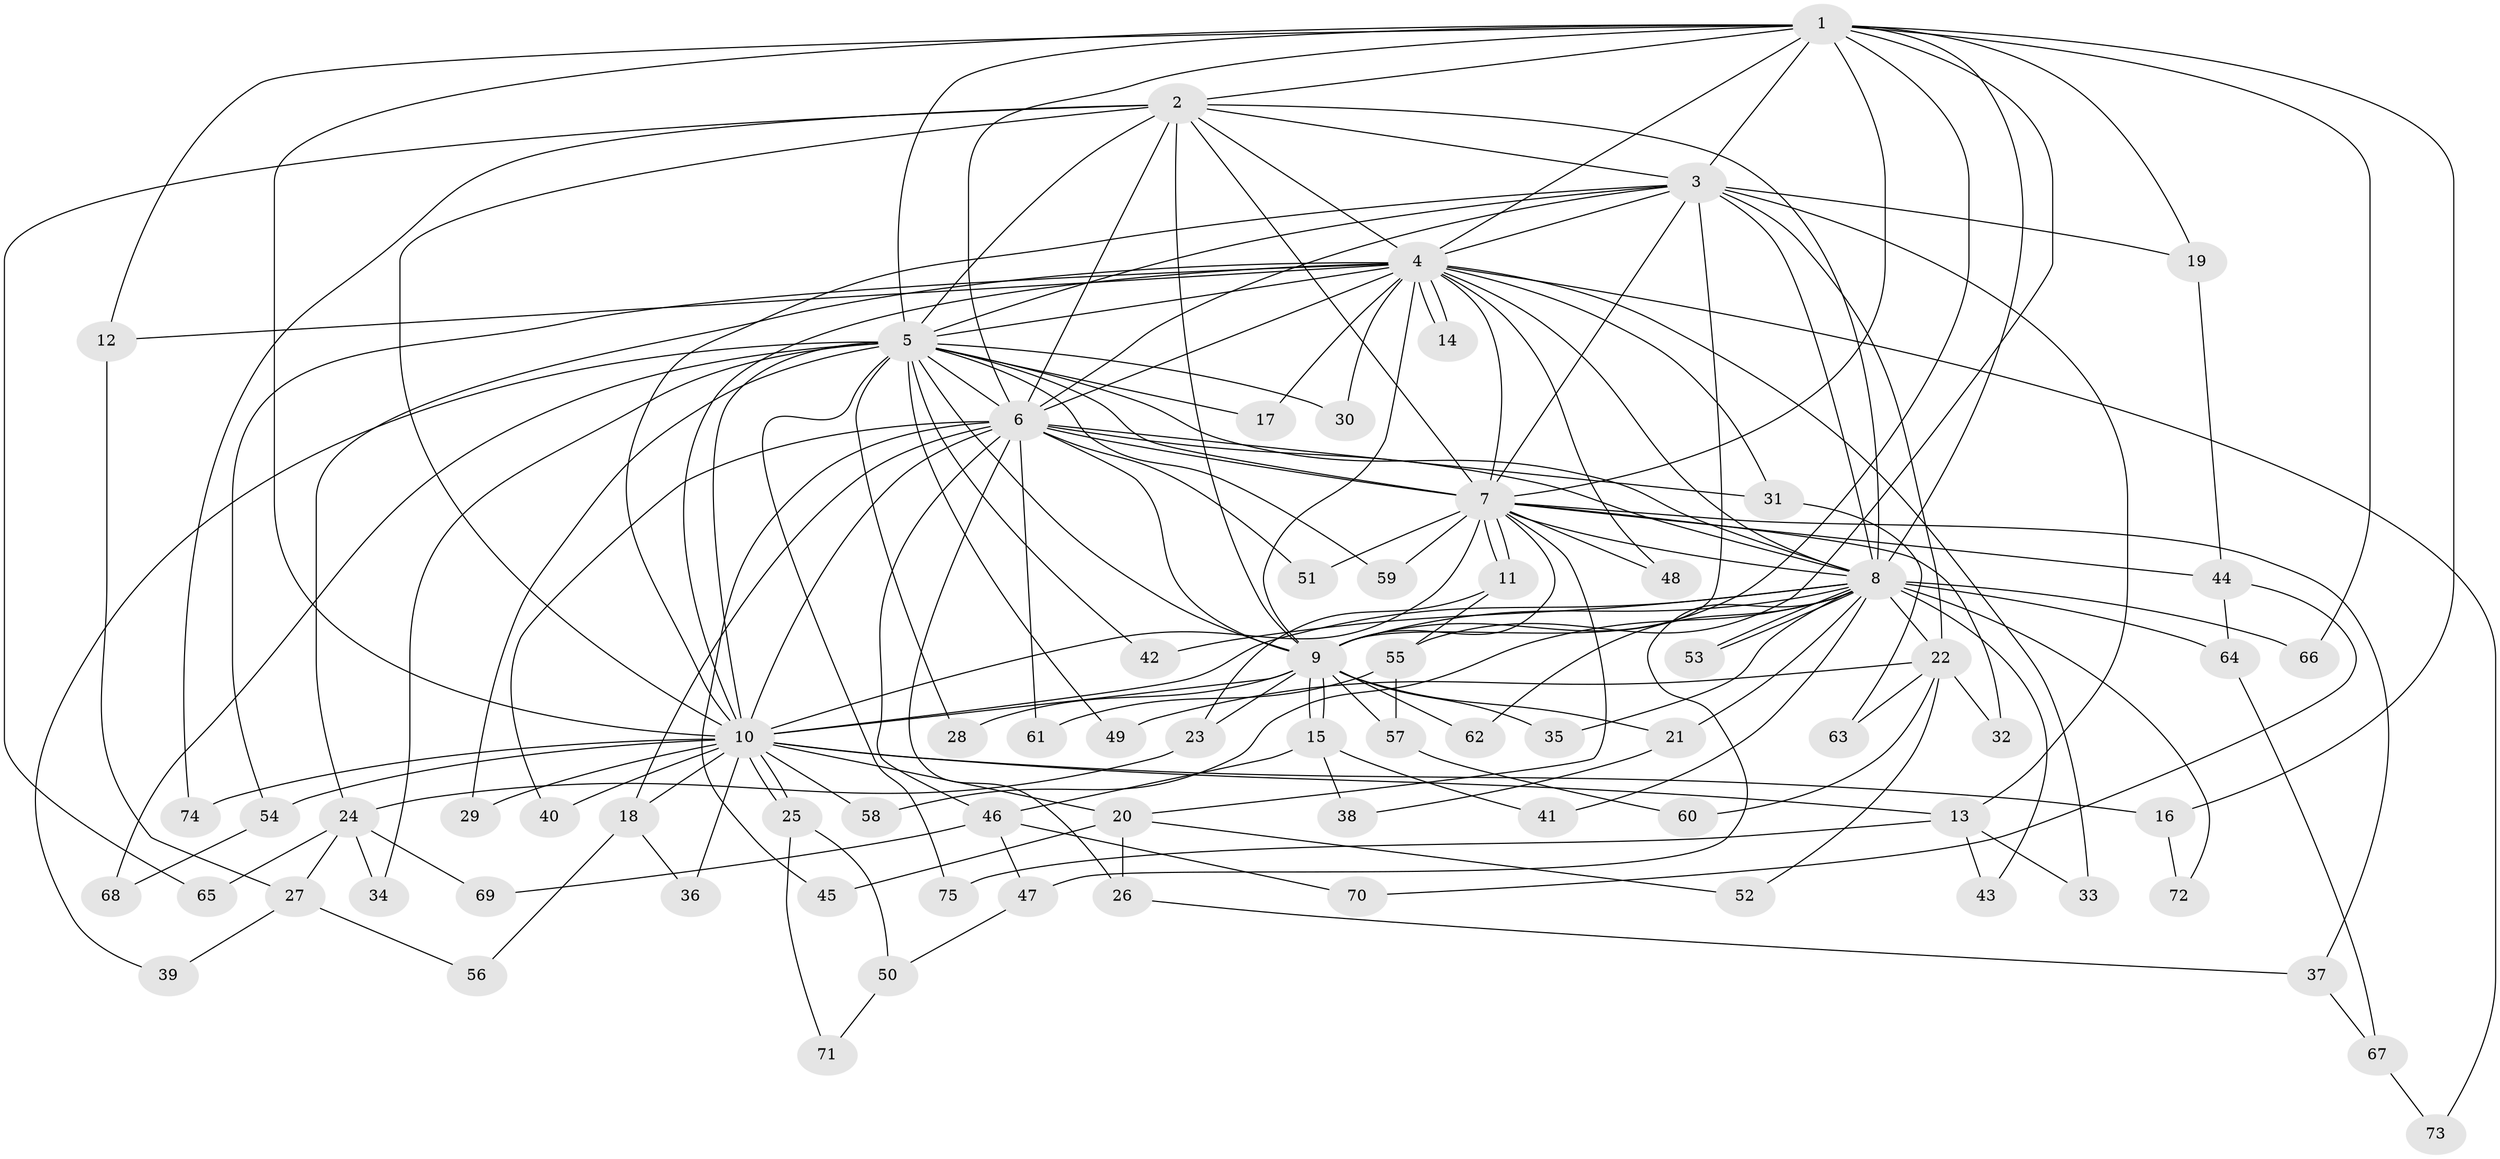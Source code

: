 // coarse degree distribution, {8: 0.02702702702702703, 20: 0.02702702702702703, 19: 0.02702702702702703, 18: 0.02702702702702703, 11: 0.02702702702702703, 3: 0.21621621621621623, 2: 0.40540540540540543, 5: 0.02702702702702703, 4: 0.10810810810810811, 6: 0.08108108108108109, 1: 0.02702702702702703}
// Generated by graph-tools (version 1.1) at 2025/17/03/04/25 18:17:23]
// undirected, 75 vertices, 175 edges
graph export_dot {
graph [start="1"]
  node [color=gray90,style=filled];
  1;
  2;
  3;
  4;
  5;
  6;
  7;
  8;
  9;
  10;
  11;
  12;
  13;
  14;
  15;
  16;
  17;
  18;
  19;
  20;
  21;
  22;
  23;
  24;
  25;
  26;
  27;
  28;
  29;
  30;
  31;
  32;
  33;
  34;
  35;
  36;
  37;
  38;
  39;
  40;
  41;
  42;
  43;
  44;
  45;
  46;
  47;
  48;
  49;
  50;
  51;
  52;
  53;
  54;
  55;
  56;
  57;
  58;
  59;
  60;
  61;
  62;
  63;
  64;
  65;
  66;
  67;
  68;
  69;
  70;
  71;
  72;
  73;
  74;
  75;
  1 -- 2;
  1 -- 3;
  1 -- 4;
  1 -- 5;
  1 -- 6;
  1 -- 7;
  1 -- 8;
  1 -- 9;
  1 -- 10;
  1 -- 12;
  1 -- 16;
  1 -- 19;
  1 -- 55;
  1 -- 66;
  2 -- 3;
  2 -- 4;
  2 -- 5;
  2 -- 6;
  2 -- 7;
  2 -- 8;
  2 -- 9;
  2 -- 10;
  2 -- 65;
  2 -- 74;
  3 -- 4;
  3 -- 5;
  3 -- 6;
  3 -- 7;
  3 -- 8;
  3 -- 9;
  3 -- 10;
  3 -- 13;
  3 -- 19;
  3 -- 22;
  4 -- 5;
  4 -- 6;
  4 -- 7;
  4 -- 8;
  4 -- 9;
  4 -- 10;
  4 -- 12;
  4 -- 14;
  4 -- 14;
  4 -- 17;
  4 -- 24;
  4 -- 30;
  4 -- 31;
  4 -- 33;
  4 -- 48;
  4 -- 54;
  4 -- 73;
  5 -- 6;
  5 -- 7;
  5 -- 8;
  5 -- 9;
  5 -- 10;
  5 -- 17;
  5 -- 28;
  5 -- 29;
  5 -- 30;
  5 -- 34;
  5 -- 39;
  5 -- 42;
  5 -- 49;
  5 -- 59;
  5 -- 68;
  5 -- 75;
  6 -- 7;
  6 -- 8;
  6 -- 9;
  6 -- 10;
  6 -- 18;
  6 -- 26;
  6 -- 31;
  6 -- 40;
  6 -- 45;
  6 -- 46;
  6 -- 51;
  6 -- 61;
  7 -- 8;
  7 -- 9;
  7 -- 10;
  7 -- 11;
  7 -- 11;
  7 -- 20;
  7 -- 32;
  7 -- 37;
  7 -- 44;
  7 -- 48;
  7 -- 51;
  7 -- 59;
  8 -- 9;
  8 -- 10;
  8 -- 21;
  8 -- 22;
  8 -- 35;
  8 -- 41;
  8 -- 42;
  8 -- 43;
  8 -- 47;
  8 -- 53;
  8 -- 53;
  8 -- 58;
  8 -- 62;
  8 -- 64;
  8 -- 66;
  8 -- 72;
  9 -- 10;
  9 -- 15;
  9 -- 15;
  9 -- 21;
  9 -- 23;
  9 -- 28;
  9 -- 35;
  9 -- 57;
  9 -- 62;
  10 -- 13;
  10 -- 16;
  10 -- 18;
  10 -- 20;
  10 -- 25;
  10 -- 25;
  10 -- 29;
  10 -- 36;
  10 -- 40;
  10 -- 54;
  10 -- 58;
  10 -- 74;
  11 -- 23;
  11 -- 55;
  12 -- 27;
  13 -- 33;
  13 -- 43;
  13 -- 75;
  15 -- 38;
  15 -- 41;
  15 -- 46;
  16 -- 72;
  18 -- 36;
  18 -- 56;
  19 -- 44;
  20 -- 26;
  20 -- 45;
  20 -- 52;
  21 -- 38;
  22 -- 32;
  22 -- 49;
  22 -- 52;
  22 -- 60;
  22 -- 63;
  23 -- 24;
  24 -- 27;
  24 -- 34;
  24 -- 65;
  24 -- 69;
  25 -- 50;
  25 -- 71;
  26 -- 37;
  27 -- 39;
  27 -- 56;
  31 -- 63;
  37 -- 67;
  44 -- 64;
  44 -- 70;
  46 -- 47;
  46 -- 69;
  46 -- 70;
  47 -- 50;
  50 -- 71;
  54 -- 68;
  55 -- 57;
  55 -- 61;
  57 -- 60;
  64 -- 67;
  67 -- 73;
}
